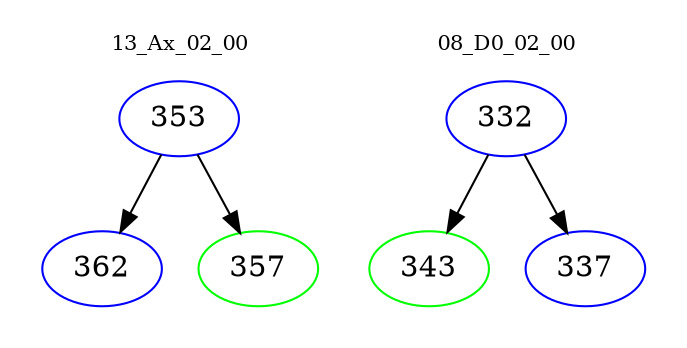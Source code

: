 digraph{
subgraph cluster_0 {
color = white
label = "13_Ax_02_00";
fontsize=10;
T0_353 [label="353", color="blue"]
T0_353 -> T0_362 [color="black"]
T0_362 [label="362", color="blue"]
T0_353 -> T0_357 [color="black"]
T0_357 [label="357", color="green"]
}
subgraph cluster_1 {
color = white
label = "08_D0_02_00";
fontsize=10;
T1_332 [label="332", color="blue"]
T1_332 -> T1_343 [color="black"]
T1_343 [label="343", color="green"]
T1_332 -> T1_337 [color="black"]
T1_337 [label="337", color="blue"]
}
}

